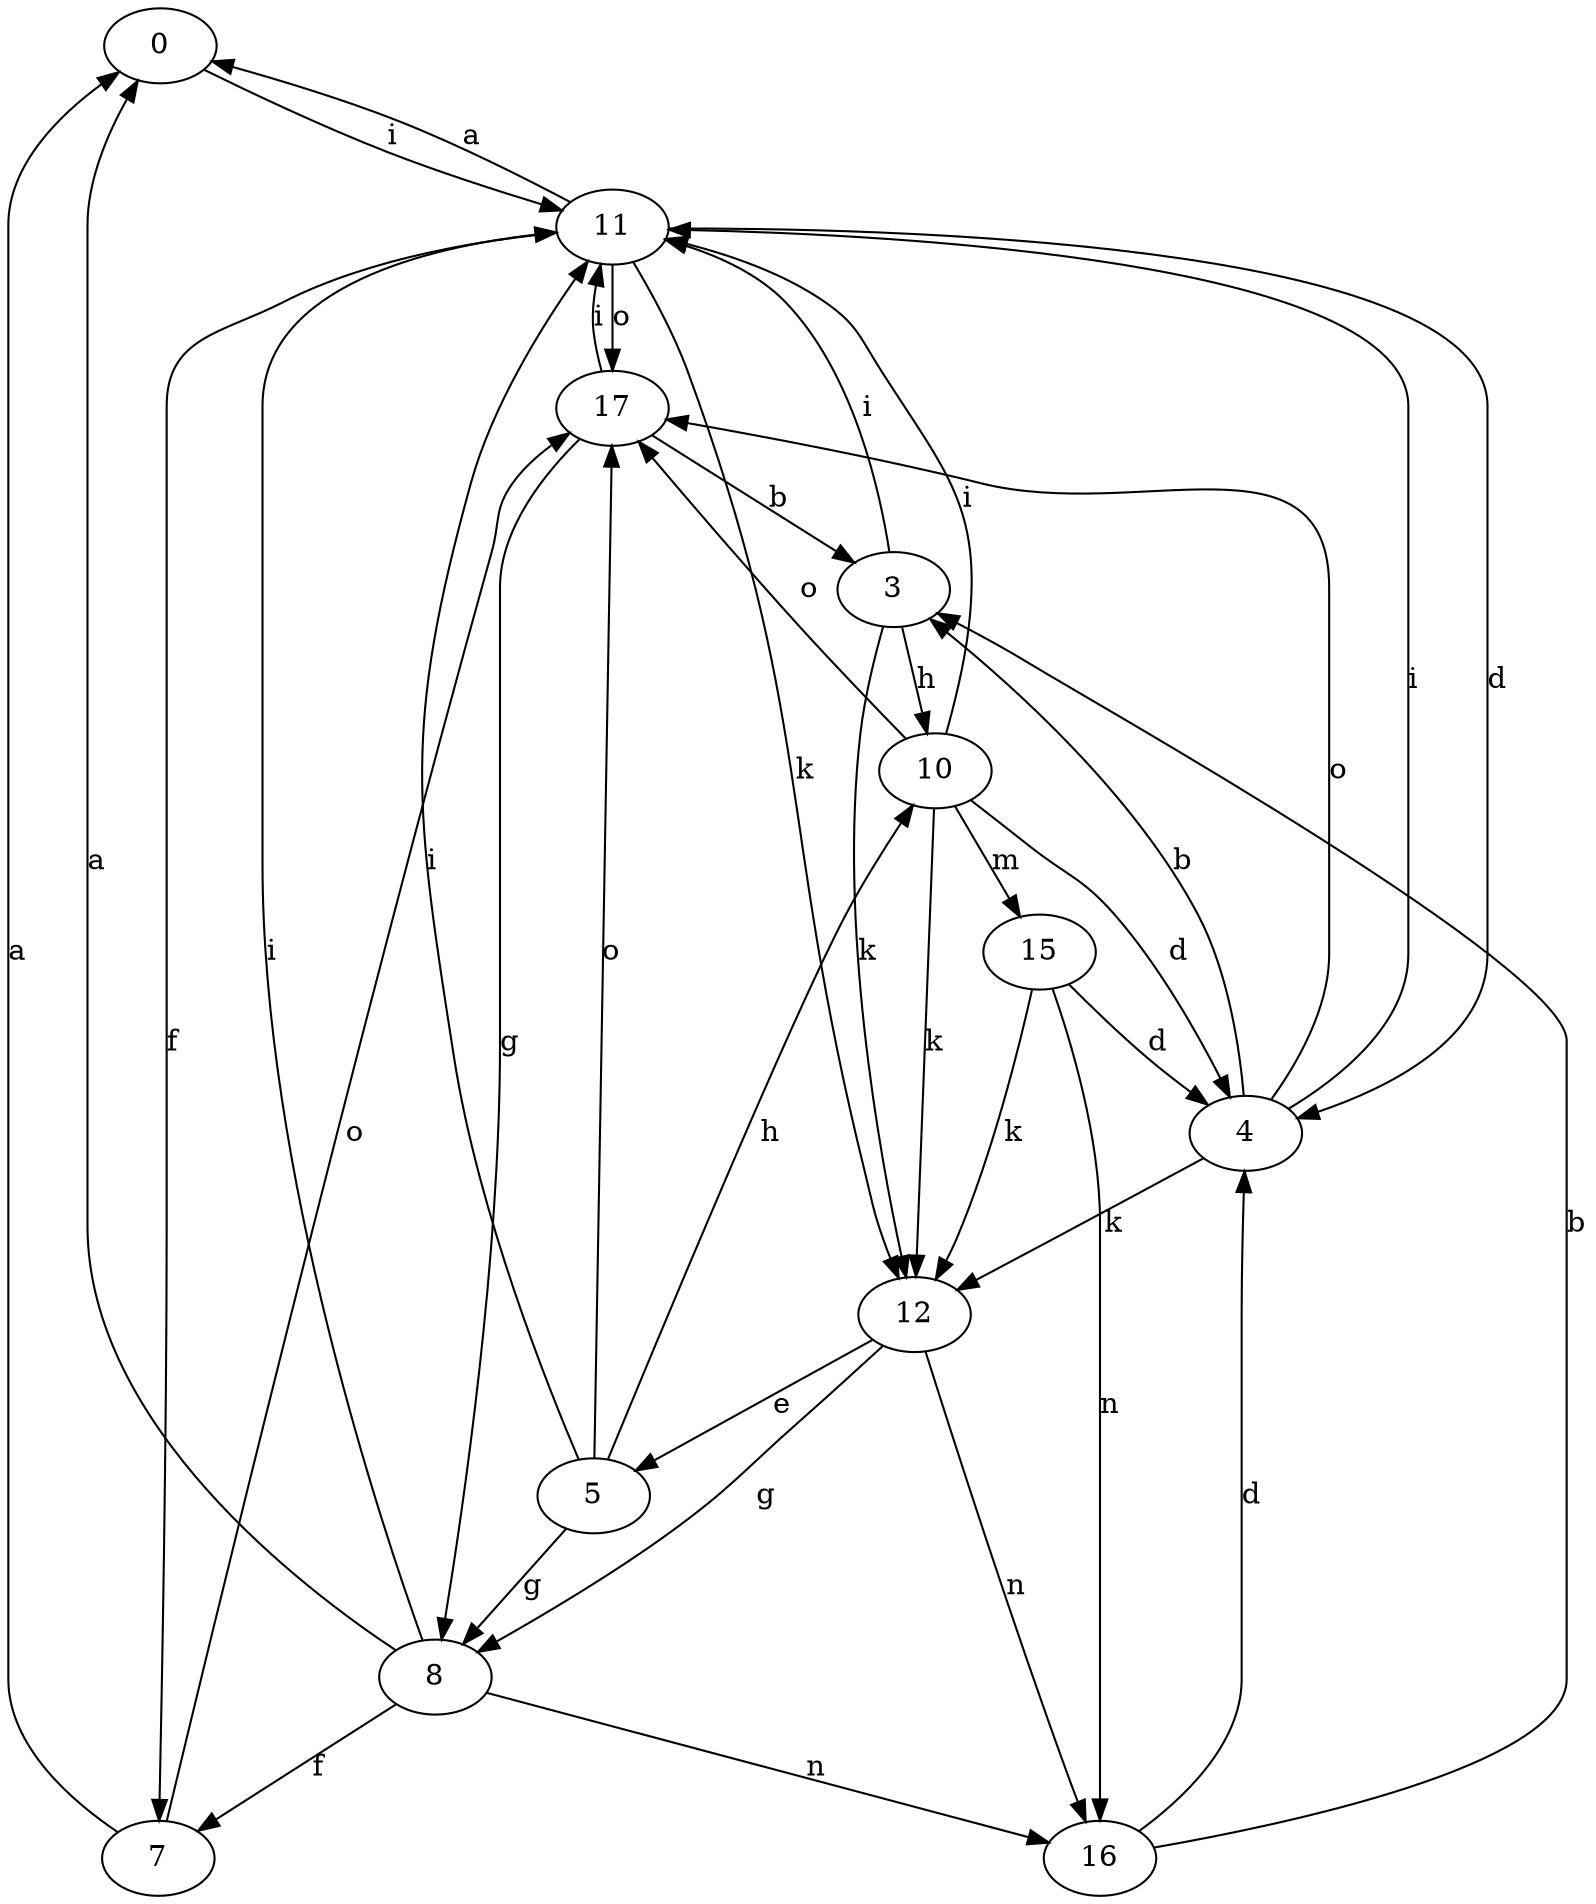 strict digraph  {
0;
3;
4;
5;
7;
8;
10;
11;
12;
15;
16;
17;
0 -> 11  [label=i];
3 -> 10  [label=h];
3 -> 11  [label=i];
3 -> 12  [label=k];
4 -> 3  [label=b];
4 -> 11  [label=i];
4 -> 12  [label=k];
4 -> 17  [label=o];
5 -> 8  [label=g];
5 -> 10  [label=h];
5 -> 11  [label=i];
5 -> 17  [label=o];
7 -> 0  [label=a];
7 -> 17  [label=o];
8 -> 0  [label=a];
8 -> 7  [label=f];
8 -> 11  [label=i];
8 -> 16  [label=n];
10 -> 4  [label=d];
10 -> 11  [label=i];
10 -> 12  [label=k];
10 -> 15  [label=m];
10 -> 17  [label=o];
11 -> 0  [label=a];
11 -> 4  [label=d];
11 -> 7  [label=f];
11 -> 12  [label=k];
11 -> 17  [label=o];
12 -> 5  [label=e];
12 -> 8  [label=g];
12 -> 16  [label=n];
15 -> 4  [label=d];
15 -> 12  [label=k];
15 -> 16  [label=n];
16 -> 3  [label=b];
16 -> 4  [label=d];
17 -> 3  [label=b];
17 -> 8  [label=g];
17 -> 11  [label=i];
}

